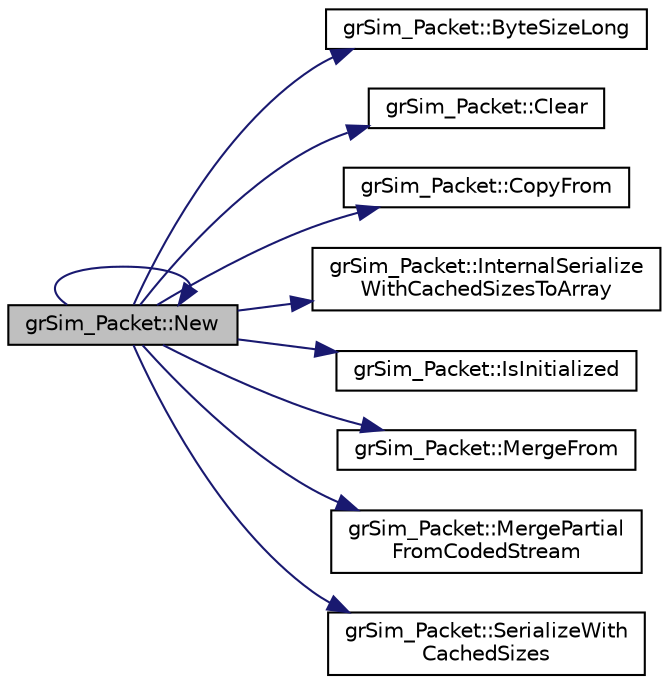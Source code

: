 digraph "grSim_Packet::New"
{
 // INTERACTIVE_SVG=YES
  edge [fontname="Helvetica",fontsize="10",labelfontname="Helvetica",labelfontsize="10"];
  node [fontname="Helvetica",fontsize="10",shape=record];
  rankdir="LR";
  Node1 [label="grSim_Packet::New",height=0.2,width=0.4,color="black", fillcolor="grey75", style="filled", fontcolor="black"];
  Node1 -> Node2 [color="midnightblue",fontsize="10",style="solid",fontname="Helvetica"];
  Node2 [label="grSim_Packet::ByteSizeLong",height=0.2,width=0.4,color="black", fillcolor="white", style="filled",URL="$d3/db5/classgr_sim___packet.html#afc88963cb60a7b6f83f09d2ec10f4229"];
  Node1 -> Node3 [color="midnightblue",fontsize="10",style="solid",fontname="Helvetica"];
  Node3 [label="grSim_Packet::Clear",height=0.2,width=0.4,color="black", fillcolor="white", style="filled",URL="$d3/db5/classgr_sim___packet.html#a2a2ea61d89f82edc1c0ecc21f52d9841"];
  Node1 -> Node4 [color="midnightblue",fontsize="10",style="solid",fontname="Helvetica"];
  Node4 [label="grSim_Packet::CopyFrom",height=0.2,width=0.4,color="black", fillcolor="white", style="filled",URL="$d3/db5/classgr_sim___packet.html#accc7b4a6581ca9ed7bfef2822be5005c"];
  Node1 -> Node5 [color="midnightblue",fontsize="10",style="solid",fontname="Helvetica"];
  Node5 [label="grSim_Packet::InternalSerialize\lWithCachedSizesToArray",height=0.2,width=0.4,color="black", fillcolor="white", style="filled",URL="$d3/db5/classgr_sim___packet.html#adbabf5aba0884c69537edce04e042ea2"];
  Node1 -> Node6 [color="midnightblue",fontsize="10",style="solid",fontname="Helvetica"];
  Node6 [label="grSim_Packet::IsInitialized",height=0.2,width=0.4,color="black", fillcolor="white", style="filled",URL="$d3/db5/classgr_sim___packet.html#ae187373695aaa35714240dc655361308"];
  Node1 -> Node7 [color="midnightblue",fontsize="10",style="solid",fontname="Helvetica"];
  Node7 [label="grSim_Packet::MergeFrom",height=0.2,width=0.4,color="black", fillcolor="white", style="filled",URL="$d3/db5/classgr_sim___packet.html#affcd11b7f3cfb099d9cae9981d3a5c54"];
  Node1 -> Node8 [color="midnightblue",fontsize="10",style="solid",fontname="Helvetica"];
  Node8 [label="grSim_Packet::MergePartial\lFromCodedStream",height=0.2,width=0.4,color="black", fillcolor="white", style="filled",URL="$d3/db5/classgr_sim___packet.html#ab8cf6157b27cdbf8f645d0ca2b0ac051"];
  Node1 -> Node1 [color="midnightblue",fontsize="10",style="solid",fontname="Helvetica"];
  Node1 -> Node9 [color="midnightblue",fontsize="10",style="solid",fontname="Helvetica"];
  Node9 [label="grSim_Packet::SerializeWith\lCachedSizes",height=0.2,width=0.4,color="black", fillcolor="white", style="filled",URL="$d3/db5/classgr_sim___packet.html#a0a3ddb178c6003ee4d0ff28f4f8f47a4"];
}

